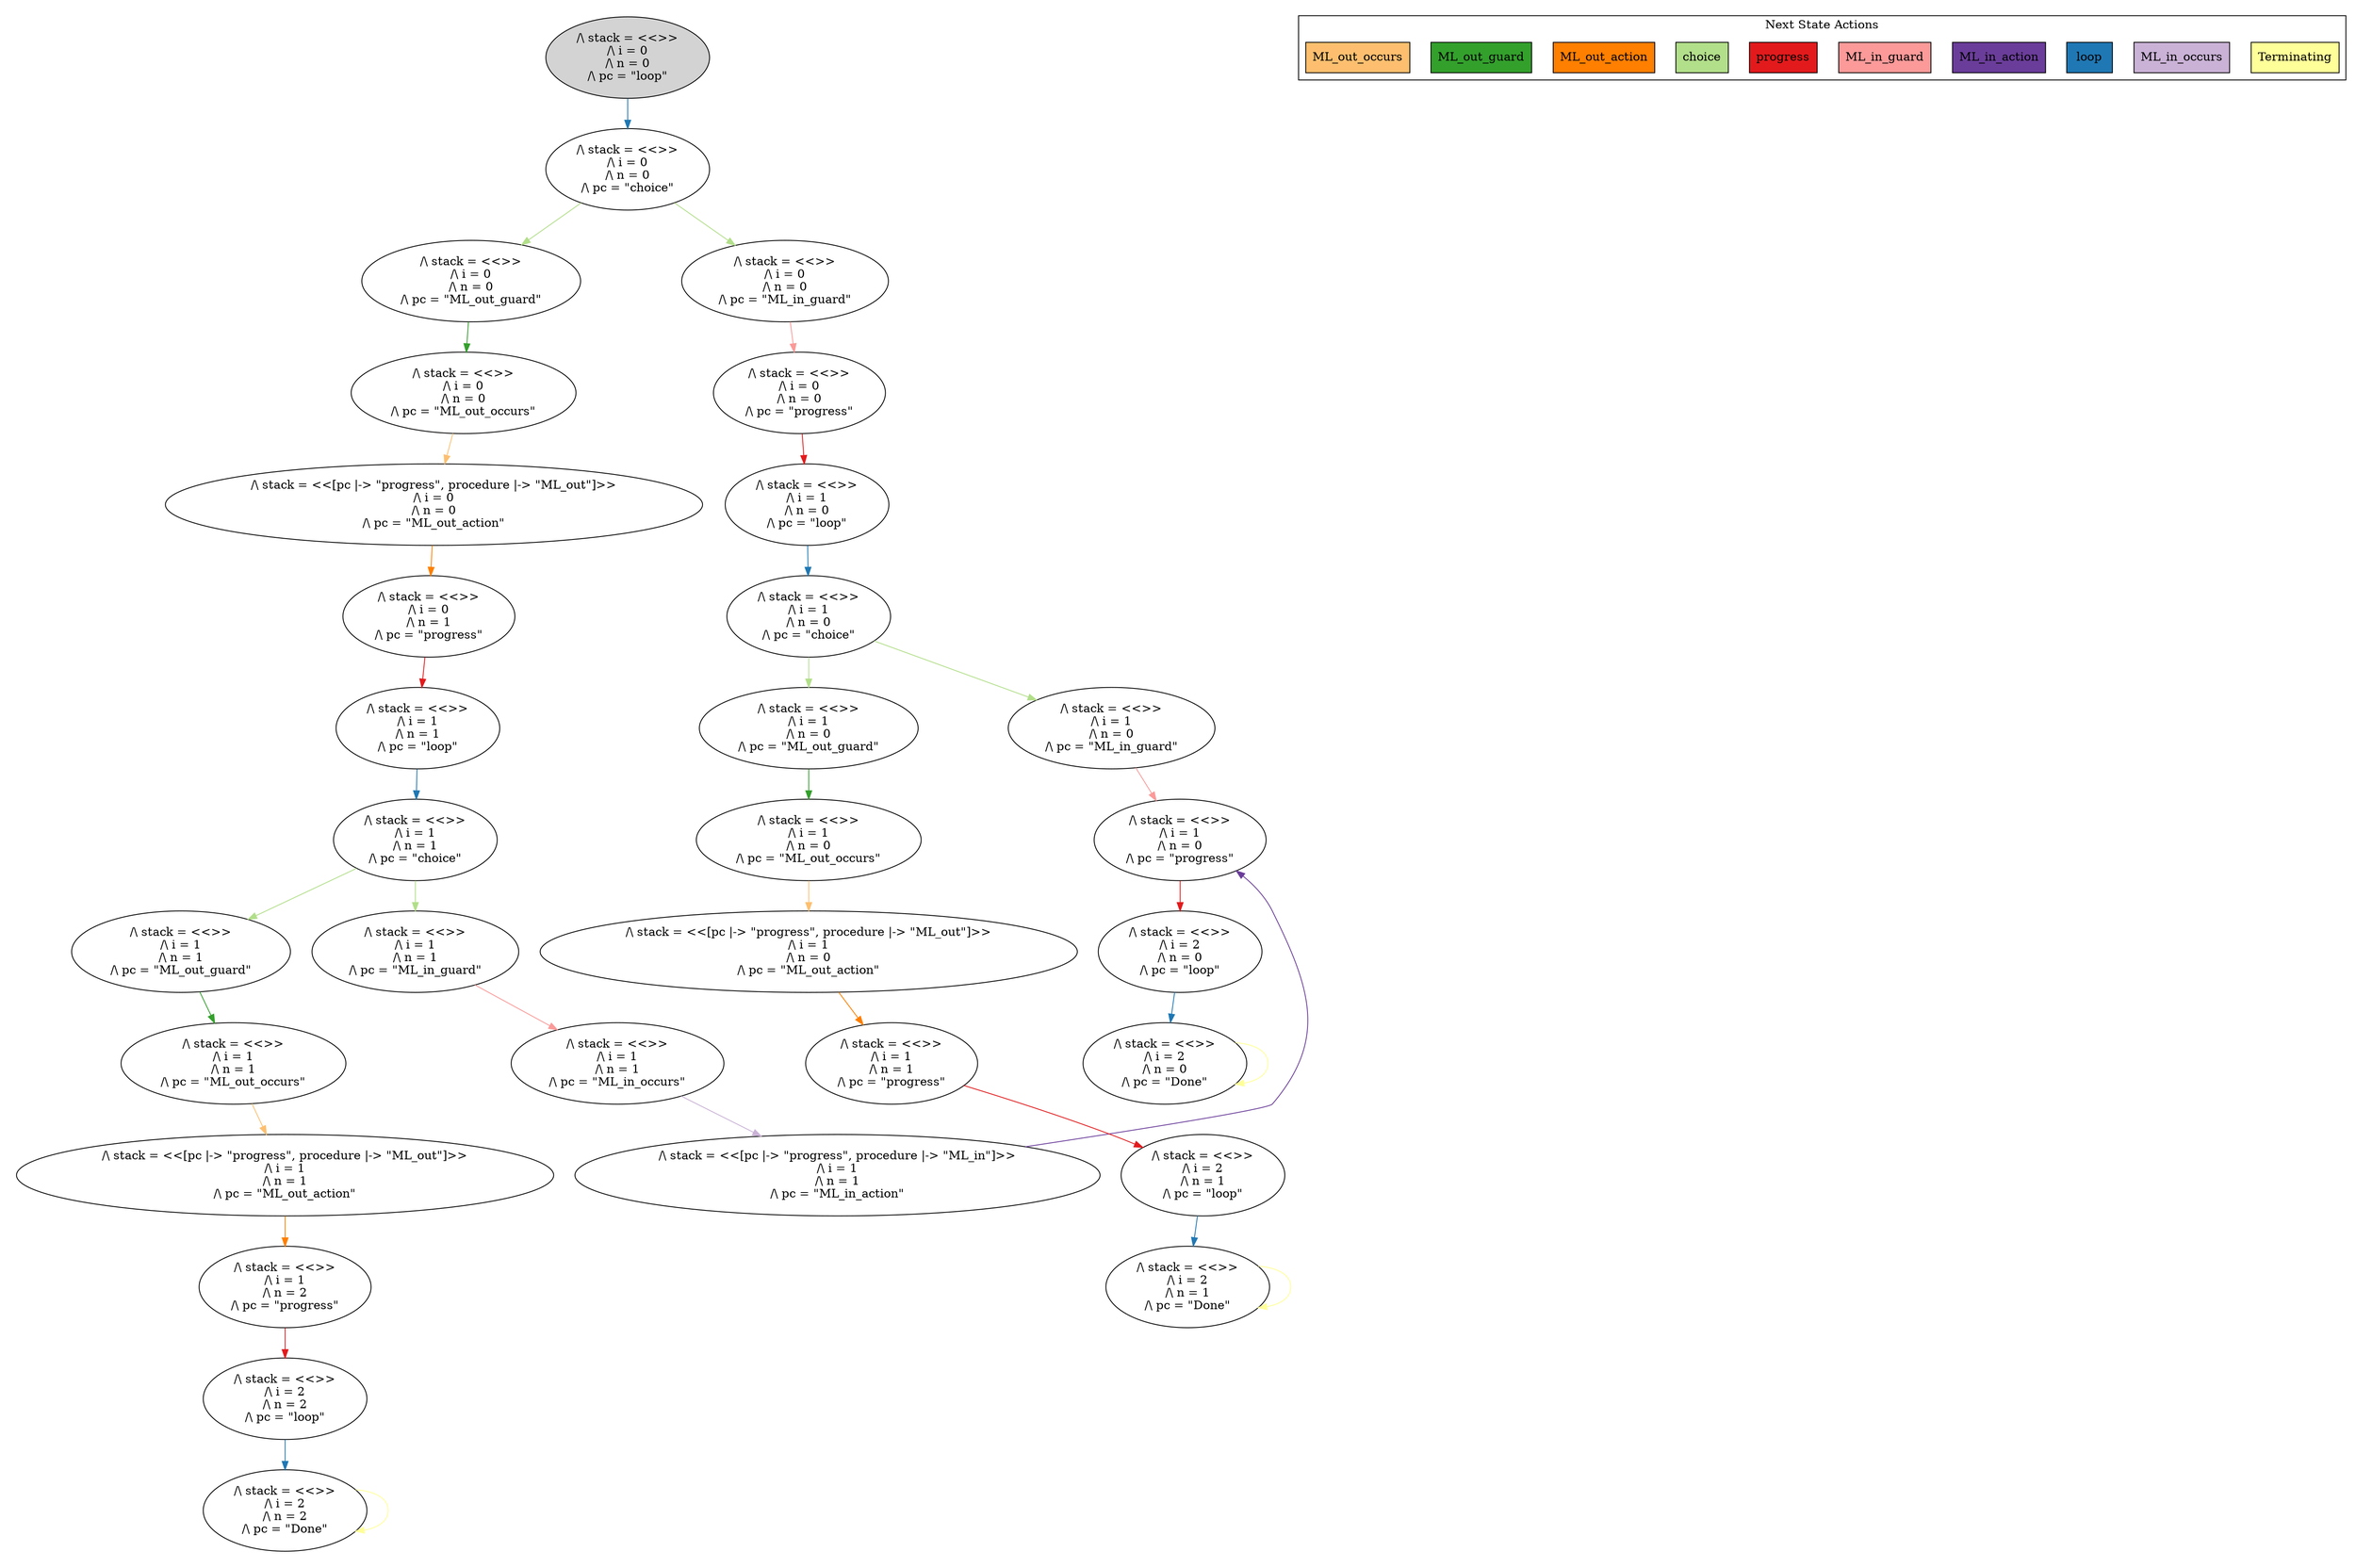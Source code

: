 strict digraph DiskGraph {
edge [colorscheme="paired12"]
nodesep=0.35;
subgraph cluster_graph {
color="white";
-1774733228305385531 [label="/\\ stack = <<>>\n/\\ i = 0\n/\\ n = 0\n/\\ pc = \"loop\"",style = filled]
-1774733228305385531 -> -3326405036837522479 [label="",color="2",fontcolor="2"];
-3326405036837522479 [label="/\\ stack = <<>>\n/\\ i = 0\n/\\ n = 0\n/\\ pc = \"choice\""];
-3326405036837522479 -> -4537630952672139250 [label="",color="3",fontcolor="3"];
-4537630952672139250 [label="/\\ stack = <<>>\n/\\ i = 0\n/\\ n = 0\n/\\ pc = \"ML_out_guard\""];
-3326405036837522479 -> -7473822398425239375 [label="",color="3",fontcolor="3"];
-7473822398425239375 [label="/\\ stack = <<>>\n/\\ i = 0\n/\\ n = 0\n/\\ pc = \"ML_in_guard\""];
-4537630952672139250 -> -618695796166462689 [label="",color="4",fontcolor="4"];
-618695796166462689 [label="/\\ stack = <<>>\n/\\ i = 0\n/\\ n = 0\n/\\ pc = \"ML_out_occurs\""];
-7473822398425239375 -> 9204122918331613079 [label="",color="5",fontcolor="5"];
9204122918331613079 [label="/\\ stack = <<>>\n/\\ i = 0\n/\\ n = 0\n/\\ pc = \"progress\""];
9204122918331613079 -> 1801272555193502451 [label="",color="6",fontcolor="6"];
1801272555193502451 [label="/\\ stack = <<>>\n/\\ i = 1\n/\\ n = 0\n/\\ pc = \"loop\""];
1801272555193502451 -> 8599254818108583548 [label="",color="2",fontcolor="2"];
8599254818108583548 [label="/\\ stack = <<>>\n/\\ i = 1\n/\\ n = 0\n/\\ pc = \"choice\""];
-618695796166462689 -> 1665693785823301757 [label="",color="7",fontcolor="7"];
1665693785823301757 [label="/\\ stack = <<[pc |-> \"progress\", procedure |-> \"ML_out\"]>>\n/\\ i = 0\n/\\ n = 0\n/\\ pc = \"ML_out_action\""];
8599254818108583548 -> 2657876388671592824 [label="",color="3",fontcolor="3"];
2657876388671592824 [label="/\\ stack = <<>>\n/\\ i = 1\n/\\ n = 0\n/\\ pc = \"ML_out_guard\""];
1665693785823301757 -> 6376304801049888021 [label="",color="8",fontcolor="8"];
6376304801049888021 [label="/\\ stack = <<>>\n/\\ i = 0\n/\\ n = 1\n/\\ pc = \"progress\""];
8599254818108583548 -> -1784597222654221748 [label="",color="3",fontcolor="3"];
-1784597222654221748 [label="/\\ stack = <<>>\n/\\ i = 1\n/\\ n = 0\n/\\ pc = \"ML_in_guard\""];
6376304801049888021 -> -5643856290922551895 [label="",color="6",fontcolor="6"];
-5643856290922551895 [label="/\\ stack = <<>>\n/\\ i = 1\n/\\ n = 1\n/\\ pc = \"loop\""];
-5643856290922551895 -> -7714754777696100927 [label="",color="2",fontcolor="2"];
-7714754777696100927 [label="/\\ stack = <<>>\n/\\ i = 1\n/\\ n = 1\n/\\ pc = \"choice\""];
-7714754777696100927 -> 6816592805855569916 [label="",color="3",fontcolor="3"];
6816592805855569916 [label="/\\ stack = <<>>\n/\\ i = 1\n/\\ n = 1\n/\\ pc = \"ML_out_guard\""];
-7714754777696100927 -> 4736479265243856865 [label="",color="3",fontcolor="3"];
4736479265243856865 [label="/\\ stack = <<>>\n/\\ i = 1\n/\\ n = 1\n/\\ pc = \"ML_in_guard\""];
6816592805855569916 -> 5615772543506923741 [label="",color="4",fontcolor="4"];
5615772543506923741 [label="/\\ stack = <<>>\n/\\ i = 1\n/\\ n = 1\n/\\ pc = \"ML_out_occurs\""];
4736479265243856865 -> 6930871062512860109 [label="",color="5",fontcolor="5"];
6930871062512860109 [label="/\\ stack = <<>>\n/\\ i = 1\n/\\ n = 1\n/\\ pc = \"ML_in_occurs\""];
6930871062512860109 -> -5837572248497382255 [label="",color="9",fontcolor="9"];
-5837572248497382255 [label="/\\ stack = <<[pc |-> \"progress\", procedure |-> \"ML_in\"]>>\n/\\ i = 1\n/\\ n = 1\n/\\ pc = \"ML_in_action\""];
-5837572248497382255 -> 7249375324063029430 [label="",color="10",fontcolor="10"];
2657876388671592824 -> 6255027274843875324 [label="",color="4",fontcolor="4"];
6255027274843875324 [label="/\\ stack = <<>>\n/\\ i = 1\n/\\ n = 0\n/\\ pc = \"ML_out_occurs\""];
5615772543506923741 -> -5937024689376992321 [label="",color="7",fontcolor="7"];
-5937024689376992321 [label="/\\ stack = <<[pc |-> \"progress\", procedure |-> \"ML_out\"]>>\n/\\ i = 1\n/\\ n = 1\n/\\ pc = \"ML_out_action\""];
-1784597222654221748 -> 7249375324063029430 [label="",color="5",fontcolor="5"];
7249375324063029430 [label="/\\ stack = <<>>\n/\\ i = 1\n/\\ n = 0\n/\\ pc = \"progress\""];
-5937024689376992321 -> 3105109491783904690 [label="",color="8",fontcolor="8"];
3105109491783904690 [label="/\\ stack = <<>>\n/\\ i = 1\n/\\ n = 2\n/\\ pc = \"progress\""];
7249375324063029430 -> 6883487578741078610 [label="",color="6",fontcolor="6"];
6883487578741078610 [label="/\\ stack = <<>>\n/\\ i = 2\n/\\ n = 0\n/\\ pc = \"loop\""];
6255027274843875324 -> -5279877970405079906 [label="",color="7",fontcolor="7"];
-5279877970405079906 [label="/\\ stack = <<[pc |-> \"progress\", procedure |-> \"ML_out\"]>>\n/\\ i = 1\n/\\ n = 0\n/\\ pc = \"ML_out_action\""];
6883487578741078610 -> 763326394530496335 [label="",color="2",fontcolor="2"];
763326394530496335 [label="/\\ stack = <<>>\n/\\ i = 2\n/\\ n = 0\n/\\ pc = \"Done\""];
3105109491783904690 -> 5384862244303590173 [label="",color="6",fontcolor="6"];
5384862244303590173 [label="/\\ stack = <<>>\n/\\ i = 2\n/\\ n = 2\n/\\ pc = \"loop\""];
763326394530496335 -> 763326394530496335 [label="",color="11",fontcolor="11"];
-5279877970405079906 -> 4853831581860618804 [label="",color="8",fontcolor="8"];
4853831581860618804 [label="/\\ stack = <<>>\n/\\ i = 1\n/\\ n = 1\n/\\ pc = \"progress\""];
5384862244303590173 -> 2281690699233973760 [label="",color="2",fontcolor="2"];
2281690699233973760 [label="/\\ stack = <<>>\n/\\ i = 2\n/\\ n = 2\n/\\ pc = \"Done\""];
4853831581860618804 -> -660738073870347000 [label="",color="6",fontcolor="6"];
-660738073870347000 [label="/\\ stack = <<>>\n/\\ i = 2\n/\\ n = 1\n/\\ pc = \"loop\""];
2281690699233973760 -> 2281690699233973760 [label="",color="11",fontcolor="11"];
-660738073870347000 -> -6646055154164019179 [label="",color="2",fontcolor="2"];
-6646055154164019179 [label="/\\ stack = <<>>\n/\\ i = 2\n/\\ n = 1\n/\\ pc = \"Done\""];
-6646055154164019179 -> -6646055154164019179 [label="",color="11",fontcolor="11"];
{rank = same; -1774733228305385531;}
{rank = same; -3326405036837522479;}
{rank = same; -4537630952672139250;-7473822398425239375;}
{rank = same; 9204122918331613079;-618695796166462689;}
{rank = same; 1801272555193502451;1665693785823301757;}
{rank = same; 6376304801049888021;8599254818108583548;}
{rank = same; -5643856290922551895;-1784597222654221748;2657876388671592824;}
{rank = same; -7714754777696100927;6255027274843875324;7249375324063029430;}
{rank = same; 6883487578741078610;-5279877970405079906;4736479265243856865;6816592805855569916;}
{rank = same; 5615772543506923741;6930871062512860109;763326394530496335;4853831581860618804;}
{rank = same; -5937024689376992321;-660738073870347000;-5837572248497382255;}
{rank = same; -6646055154164019179;3105109491783904690;}
{rank = same; 5384862244303590173;}
{rank = same; 2281690699233973760;}
}
subgraph cluster_legend {graph[style=bold];label = "Next State Actions" style="solid"
node [ labeljust="l",colorscheme="paired12",style=filled,shape=record ]
Terminating [label="Terminating",fillcolor=11]
ML_in_occurs [label="ML_in_occurs",fillcolor=9]
loop [label="loop",fillcolor=2]
ML_in_action [label="ML_in_action",fillcolor=10]
ML_in_guard [label="ML_in_guard",fillcolor=5]
progress [label="progress",fillcolor=6]
choice [label="choice",fillcolor=3]
ML_out_action [label="ML_out_action",fillcolor=8]
ML_out_guard [label="ML_out_guard",fillcolor=4]
ML_out_occurs [label="ML_out_occurs",fillcolor=7]
}}